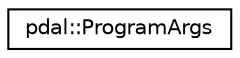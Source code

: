 digraph "Graphical Class Hierarchy"
{
  edge [fontname="Helvetica",fontsize="10",labelfontname="Helvetica",labelfontsize="10"];
  node [fontname="Helvetica",fontsize="10",shape=record];
  rankdir="LR";
  Node1 [label="pdal::ProgramArgs",height=0.2,width=0.4,color="black", fillcolor="white", style="filled",URL="$classpdal_1_1ProgramArgs.html"];
}
